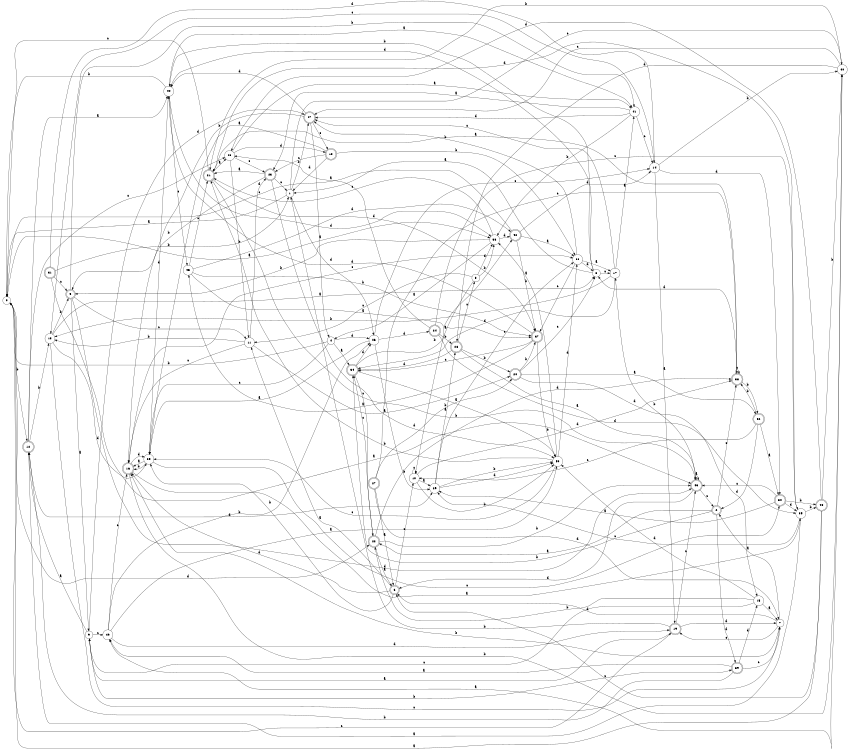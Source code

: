 digraph n41_6 {
__start0 [label="" shape="none"];

rankdir=LR;
size="8,5";

s0 [style="filled", color="black", fillcolor="white" shape="circle", label="0"];
s1 [style="filled", color="black", fillcolor="white" shape="circle", label="1"];
s2 [style="rounded,filled", color="black", fillcolor="white" shape="doublecircle", label="2"];
s3 [style="filled", color="black", fillcolor="white" shape="circle", label="3"];
s4 [style="filled", color="black", fillcolor="white" shape="circle", label="4"];
s5 [style="rounded,filled", color="black", fillcolor="white" shape="doublecircle", label="5"];
s6 [style="rounded,filled", color="black", fillcolor="white" shape="doublecircle", label="6"];
s7 [style="filled", color="black", fillcolor="white" shape="circle", label="7"];
s8 [style="filled", color="black", fillcolor="white" shape="circle", label="8"];
s9 [style="filled", color="black", fillcolor="white" shape="circle", label="9"];
s10 [style="filled", color="black", fillcolor="white" shape="circle", label="10"];
s11 [style="filled", color="black", fillcolor="white" shape="circle", label="11"];
s12 [style="rounded,filled", color="black", fillcolor="white" shape="doublecircle", label="12"];
s13 [style="filled", color="black", fillcolor="white" shape="circle", label="13"];
s14 [style="filled", color="black", fillcolor="white" shape="circle", label="14"];
s15 [style="filled", color="black", fillcolor="white" shape="circle", label="15"];
s16 [style="rounded,filled", color="black", fillcolor="white" shape="doublecircle", label="16"];
s17 [style="filled", color="black", fillcolor="white" shape="circle", label="17"];
s18 [style="rounded,filled", color="black", fillcolor="white" shape="doublecircle", label="18"];
s19 [style="rounded,filled", color="black", fillcolor="white" shape="doublecircle", label="19"];
s20 [style="rounded,filled", color="black", fillcolor="white" shape="doublecircle", label="20"];
s21 [style="rounded,filled", color="black", fillcolor="white" shape="doublecircle", label="21"];
s22 [style="rounded,filled", color="black", fillcolor="white" shape="doublecircle", label="22"];
s23 [style="rounded,filled", color="black", fillcolor="white" shape="doublecircle", label="23"];
s24 [style="rounded,filled", color="black", fillcolor="white" shape="doublecircle", label="24"];
s25 [style="filled", color="black", fillcolor="white" shape="circle", label="25"];
s26 [style="filled", color="black", fillcolor="white" shape="circle", label="26"];
s27 [style="rounded,filled", color="black", fillcolor="white" shape="doublecircle", label="27"];
s28 [style="rounded,filled", color="black", fillcolor="white" shape="doublecircle", label="28"];
s29 [style="filled", color="black", fillcolor="white" shape="circle", label="29"];
s30 [style="rounded,filled", color="black", fillcolor="white" shape="doublecircle", label="30"];
s31 [style="rounded,filled", color="black", fillcolor="white" shape="doublecircle", label="31"];
s32 [style="rounded,filled", color="black", fillcolor="white" shape="doublecircle", label="32"];
s33 [style="filled", color="black", fillcolor="white" shape="circle", label="33"];
s34 [style="rounded,filled", color="black", fillcolor="white" shape="doublecircle", label="34"];
s35 [style="filled", color="black", fillcolor="white" shape="circle", label="35"];
s36 [style="filled", color="black", fillcolor="white" shape="circle", label="36"];
s37 [style="rounded,filled", color="black", fillcolor="white" shape="doublecircle", label="37"];
s38 [style="rounded,filled", color="black", fillcolor="white" shape="doublecircle", label="38"];
s39 [style="rounded,filled", color="black", fillcolor="white" shape="doublecircle", label="39"];
s40 [style="filled", color="black", fillcolor="white" shape="circle", label="40"];
s41 [style="filled", color="black", fillcolor="white" shape="circle", label="41"];
s42 [style="rounded,filled", color="black", fillcolor="white" shape="doublecircle", label="42"];
s43 [style="rounded,filled", color="black", fillcolor="white" shape="doublecircle", label="43"];
s44 [style="filled", color="black", fillcolor="white" shape="circle", label="44"];
s45 [style="filled", color="black", fillcolor="white" shape="circle", label="45"];
s46 [style="filled", color="black", fillcolor="white" shape="circle", label="46"];
s47 [style="rounded,filled", color="black", fillcolor="white" shape="doublecircle", label="47"];
s48 [style="rounded,filled", color="black", fillcolor="white" shape="doublecircle", label="48"];
s49 [style="filled", color="black", fillcolor="white" shape="circle", label="49"];
s50 [style="filled", color="black", fillcolor="white" shape="circle", label="50"];
s0 -> s33 [label="a"];
s0 -> s12 [label="b"];
s0 -> s19 [label="c"];
s0 -> s22 [label="d"];
s1 -> s0 [label="a"];
s1 -> s47 [label="b"];
s1 -> s40 [label="c"];
s1 -> s26 [label="d"];
s2 -> s22 [label="a"];
s2 -> s34 [label="b"];
s2 -> s38 [label="c"];
s2 -> s39 [label="d"];
s3 -> s10 [label="a"];
s3 -> s33 [label="b"];
s3 -> s11 [label="c"];
s3 -> s33 [label="d"];
s4 -> s34 [label="a"];
s4 -> s0 [label="b"];
s4 -> s25 [label="c"];
s4 -> s26 [label="d"];
s5 -> s9 [label="a"];
s5 -> s41 [label="b"];
s5 -> s11 [label="c"];
s5 -> s43 [label="d"];
s6 -> s11 [label="a"];
s6 -> s25 [label="b"];
s6 -> s10 [label="c"];
s6 -> s16 [label="d"];
s7 -> s2 [label="a"];
s7 -> s16 [label="b"];
s7 -> s19 [label="c"];
s7 -> s6 [label="d"];
s8 -> s1 [label="a"];
s8 -> s44 [label="b"];
s8 -> s17 [label="c"];
s8 -> s44 [label="d"];
s9 -> s12 [label="a"];
s9 -> s39 [label="b"];
s9 -> s49 [label="c"];
s9 -> s47 [label="d"];
s10 -> s29 [label="a"];
s10 -> s50 [label="b"];
s10 -> s10 [label="c"];
s10 -> s38 [label="d"];
s11 -> s20 [label="a"];
s11 -> s13 [label="b"];
s11 -> s16 [label="c"];
s11 -> s23 [label="d"];
s12 -> s44 [label="a"];
s12 -> s13 [label="b"];
s12 -> s46 [label="c"];
s12 -> s29 [label="d"];
s13 -> s8 [label="a"];
s13 -> s5 [label="b"];
s13 -> s7 [label="c"];
s13 -> s25 [label="d"];
s14 -> s19 [label="a"];
s14 -> s40 [label="b"];
s14 -> s13 [label="c"];
s14 -> s30 [label="d"];
s15 -> s7 [label="a"];
s15 -> s22 [label="b"];
s15 -> s9 [label="c"];
s15 -> s50 [label="d"];
s16 -> s35 [label="a"];
s16 -> s40 [label="b"];
s16 -> s36 [label="c"];
s16 -> s25 [label="d"];
s17 -> s41 [label="a"];
s17 -> s13 [label="b"];
s17 -> s47 [label="c"];
s17 -> s34 [label="d"];
s18 -> s25 [label="a"];
s18 -> s36 [label="b"];
s18 -> s23 [label="c"];
s18 -> s1 [label="d"];
s19 -> s9 [label="a"];
s19 -> s1 [label="b"];
s19 -> s43 [label="c"];
s19 -> s7 [label="d"];
s20 -> s32 [label="a"];
s20 -> s37 [label="b"];
s20 -> s8 [label="c"];
s20 -> s15 [label="d"];
s21 -> s46 [label="a"];
s21 -> s43 [label="b"];
s21 -> s0 [label="c"];
s21 -> s37 [label="d"];
s22 -> s6 [label="a"];
s22 -> s43 [label="b"];
s22 -> s34 [label="c"];
s22 -> s38 [label="d"];
s23 -> s21 [label="a"];
s23 -> s5 [label="b"];
s23 -> s1 [label="c"];
s23 -> s50 [label="d"];
s24 -> s46 [label="a"];
s24 -> s28 [label="b"];
s24 -> s35 [label="c"];
s24 -> s35 [label="d"];
s25 -> s16 [label="a"];
s25 -> s16 [label="b"];
s25 -> s30 [label="c"];
s25 -> s44 [label="d"];
s26 -> s25 [label="a"];
s26 -> s29 [label="b"];
s26 -> s14 [label="c"];
s26 -> s24 [label="d"];
s27 -> s6 [label="a"];
s27 -> s20 [label="b"];
s27 -> s38 [label="c"];
s27 -> s7 [label="d"];
s28 -> s43 [label="a"];
s28 -> s20 [label="b"];
s28 -> s3 [label="c"];
s28 -> s34 [label="d"];
s29 -> s28 [label="a"];
s29 -> s50 [label="b"];
s29 -> s36 [label="c"];
s29 -> s50 [label="d"];
s30 -> s29 [label="a"];
s30 -> s48 [label="b"];
s30 -> s43 [label="c"];
s30 -> s35 [label="d"];
s31 -> s43 [label="a"];
s31 -> s1 [label="b"];
s31 -> s5 [label="c"];
s31 -> s14 [label="d"];
s32 -> s30 [label="a"];
s32 -> s38 [label="b"];
s32 -> s10 [label="c"];
s32 -> s2 [label="d"];
s33 -> s4 [label="a"];
s33 -> s5 [label="b"];
s33 -> s21 [label="c"];
s33 -> s42 [label="d"];
s34 -> s50 [label="a"];
s34 -> s42 [label="b"];
s34 -> s22 [label="c"];
s34 -> s26 [label="d"];
s35 -> s12 [label="a"];
s35 -> s48 [label="b"];
s35 -> s29 [label="c"];
s35 -> s21 [label="d"];
s36 -> s17 [label="a"];
s36 -> s47 [label="b"];
s36 -> s37 [label="c"];
s36 -> s8 [label="d"];
s37 -> s45 [label="a"];
s37 -> s50 [label="b"];
s37 -> s34 [label="c"];
s37 -> s44 [label="d"];
s38 -> s21 [label="a"];
s38 -> s32 [label="b"];
s38 -> s38 [label="c"];
s38 -> s8 [label="d"];
s39 -> s49 [label="a"];
s39 -> s12 [label="b"];
s39 -> s7 [label="c"];
s39 -> s15 [label="d"];
s40 -> s49 [label="a"];
s40 -> s21 [label="b"];
s40 -> s47 [label="c"];
s40 -> s28 [label="d"];
s41 -> s23 [label="a"];
s41 -> s33 [label="b"];
s41 -> s14 [label="c"];
s41 -> s47 [label="d"];
s42 -> s36 [label="a"];
s42 -> s37 [label="b"];
s42 -> s0 [label="c"];
s42 -> s14 [label="d"];
s43 -> s43 [label="a"];
s43 -> s17 [label="b"];
s43 -> s2 [label="c"];
s43 -> s6 [label="d"];
s44 -> s41 [label="a"];
s44 -> s0 [label="b"];
s44 -> s45 [label="c"];
s44 -> s33 [label="d"];
s45 -> s37 [label="a"];
s45 -> s37 [label="b"];
s45 -> s21 [label="c"];
s45 -> s42 [label="d"];
s46 -> s41 [label="a"];
s46 -> s11 [label="b"];
s46 -> s23 [label="c"];
s46 -> s18 [label="d"];
s47 -> s4 [label="a"];
s47 -> s16 [label="b"];
s47 -> s18 [label="c"];
s47 -> s44 [label="d"];
s48 -> s0 [label="a"];
s48 -> s40 [label="b"];
s48 -> s6 [label="c"];
s48 -> s46 [label="d"];
s49 -> s50 [label="a"];
s49 -> s26 [label="b"];
s49 -> s16 [label="c"];
s49 -> s19 [label="d"];
s50 -> s33 [label="a"];
s50 -> s21 [label="b"];
s50 -> s25 [label="c"];
s50 -> s36 [label="d"];

}